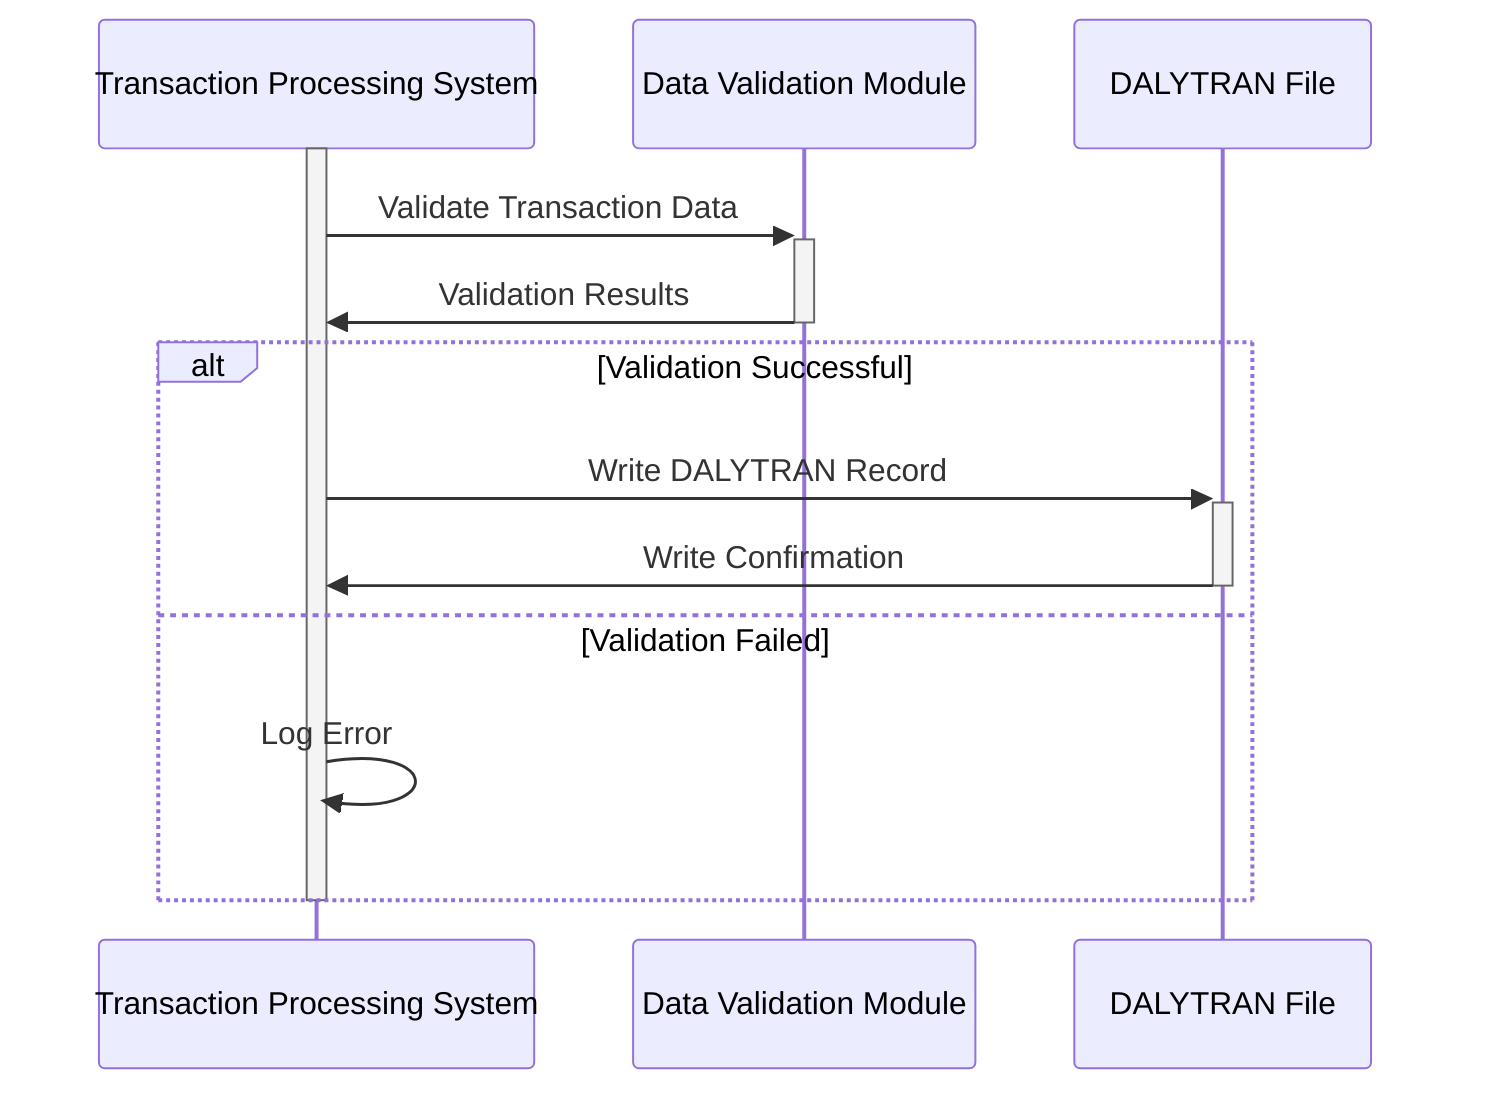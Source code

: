 sequenceDiagram
  participant Transaction Processing System
  participant Data Validation Module
  participant DALYTRAN File

  activate Transaction Processing System
  Transaction Processing System->>+Data Validation Module: Validate Transaction Data
  Data Validation Module->>-Transaction Processing System: Validation Results
  alt Validation Successful
    Transaction Processing System->>+DALYTRAN File: Write DALYTRAN Record
    DALYTRAN File->>-Transaction Processing System: Write Confirmation
  else Validation Failed
    Transaction Processing System->>Transaction Processing System: Log Error 
  end
  deactivate Transaction Processing System